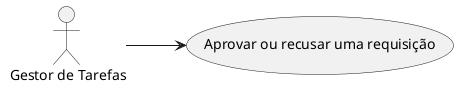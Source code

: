 @startuml
'https://plantuml.com/use-case-diagram

left to right direction
" Gestor de Tarefas" as nobody

nobody --> (Aprovar ou recusar uma requisição)

@enduml
